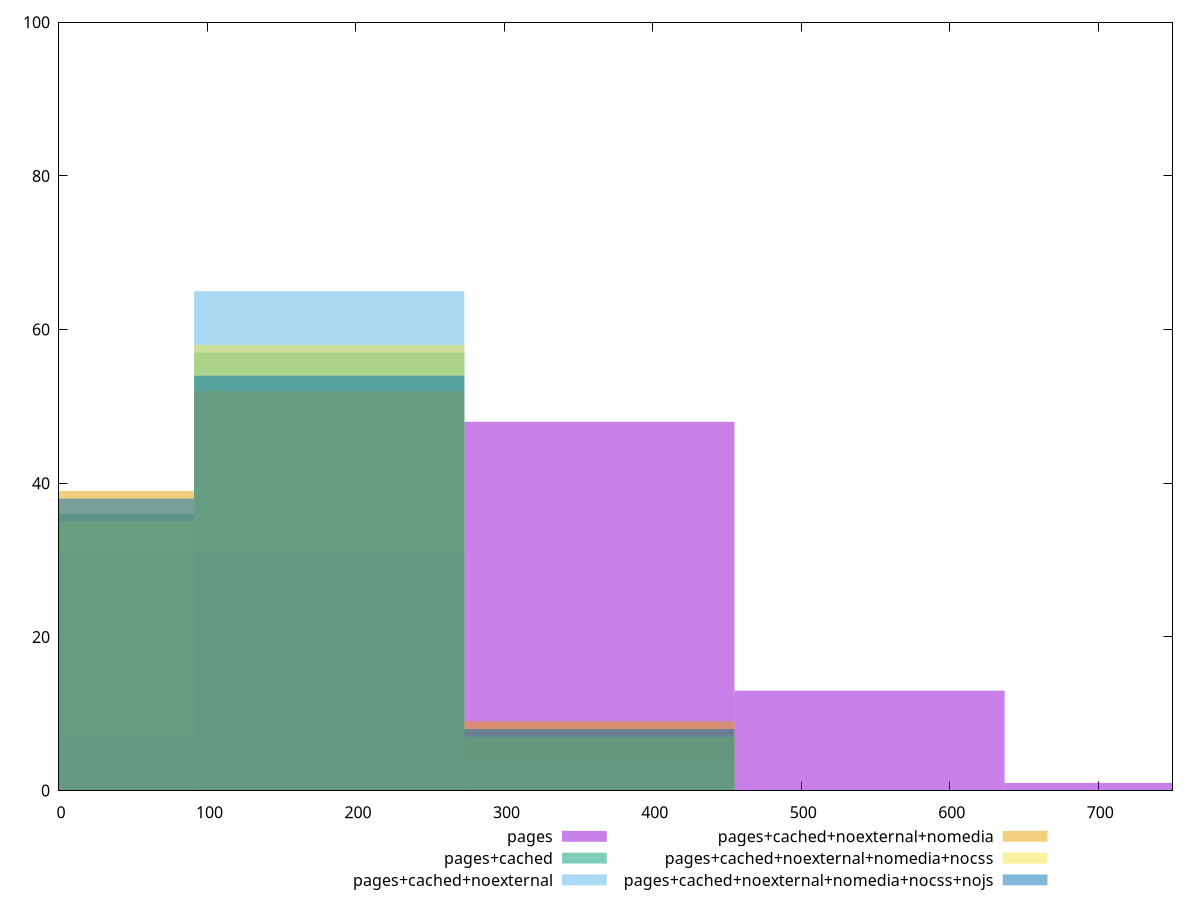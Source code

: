 reset

$pages <<EOF
0 7
363.95918942432553 48
545.9387841364883 13
181.97959471216276 31
727.9183788486511 1
EOF

$pagesCached <<EOF
181.97959471216276 57
363.95918942432553 7
0 36
EOF

$pagesCachedNoexternal <<EOF
181.97959471216276 65
0 31
363.95918942432553 4
EOF

$pagesCachedNoexternalNomedia <<EOF
0 39
181.97959471216276 52
363.95918942432553 9
EOF

$pagesCachedNoexternalNomediaNocss <<EOF
181.97959471216276 58
0 35
363.95918942432553 7
EOF

$pagesCachedNoexternalNomediaNocssNojs <<EOF
0 38
363.95918942432553 8
181.97959471216276 54
EOF

set key outside below
set boxwidth 181.97959471216276
set xrange [0:750]
set yrange [0:100]
set trange [0:100]
set style fill transparent solid 0.5 noborder
set terminal svg size 640, 540 enhanced background rgb 'white'
set output "reprap/unused-css-rules/comparison/histogram/all_raw.svg"

plot $pages title "pages" with boxes, \
     $pagesCached title "pages+cached" with boxes, \
     $pagesCachedNoexternal title "pages+cached+noexternal" with boxes, \
     $pagesCachedNoexternalNomedia title "pages+cached+noexternal+nomedia" with boxes, \
     $pagesCachedNoexternalNomediaNocss title "pages+cached+noexternal+nomedia+nocss" with boxes, \
     $pagesCachedNoexternalNomediaNocssNojs title "pages+cached+noexternal+nomedia+nocss+nojs" with boxes

reset

